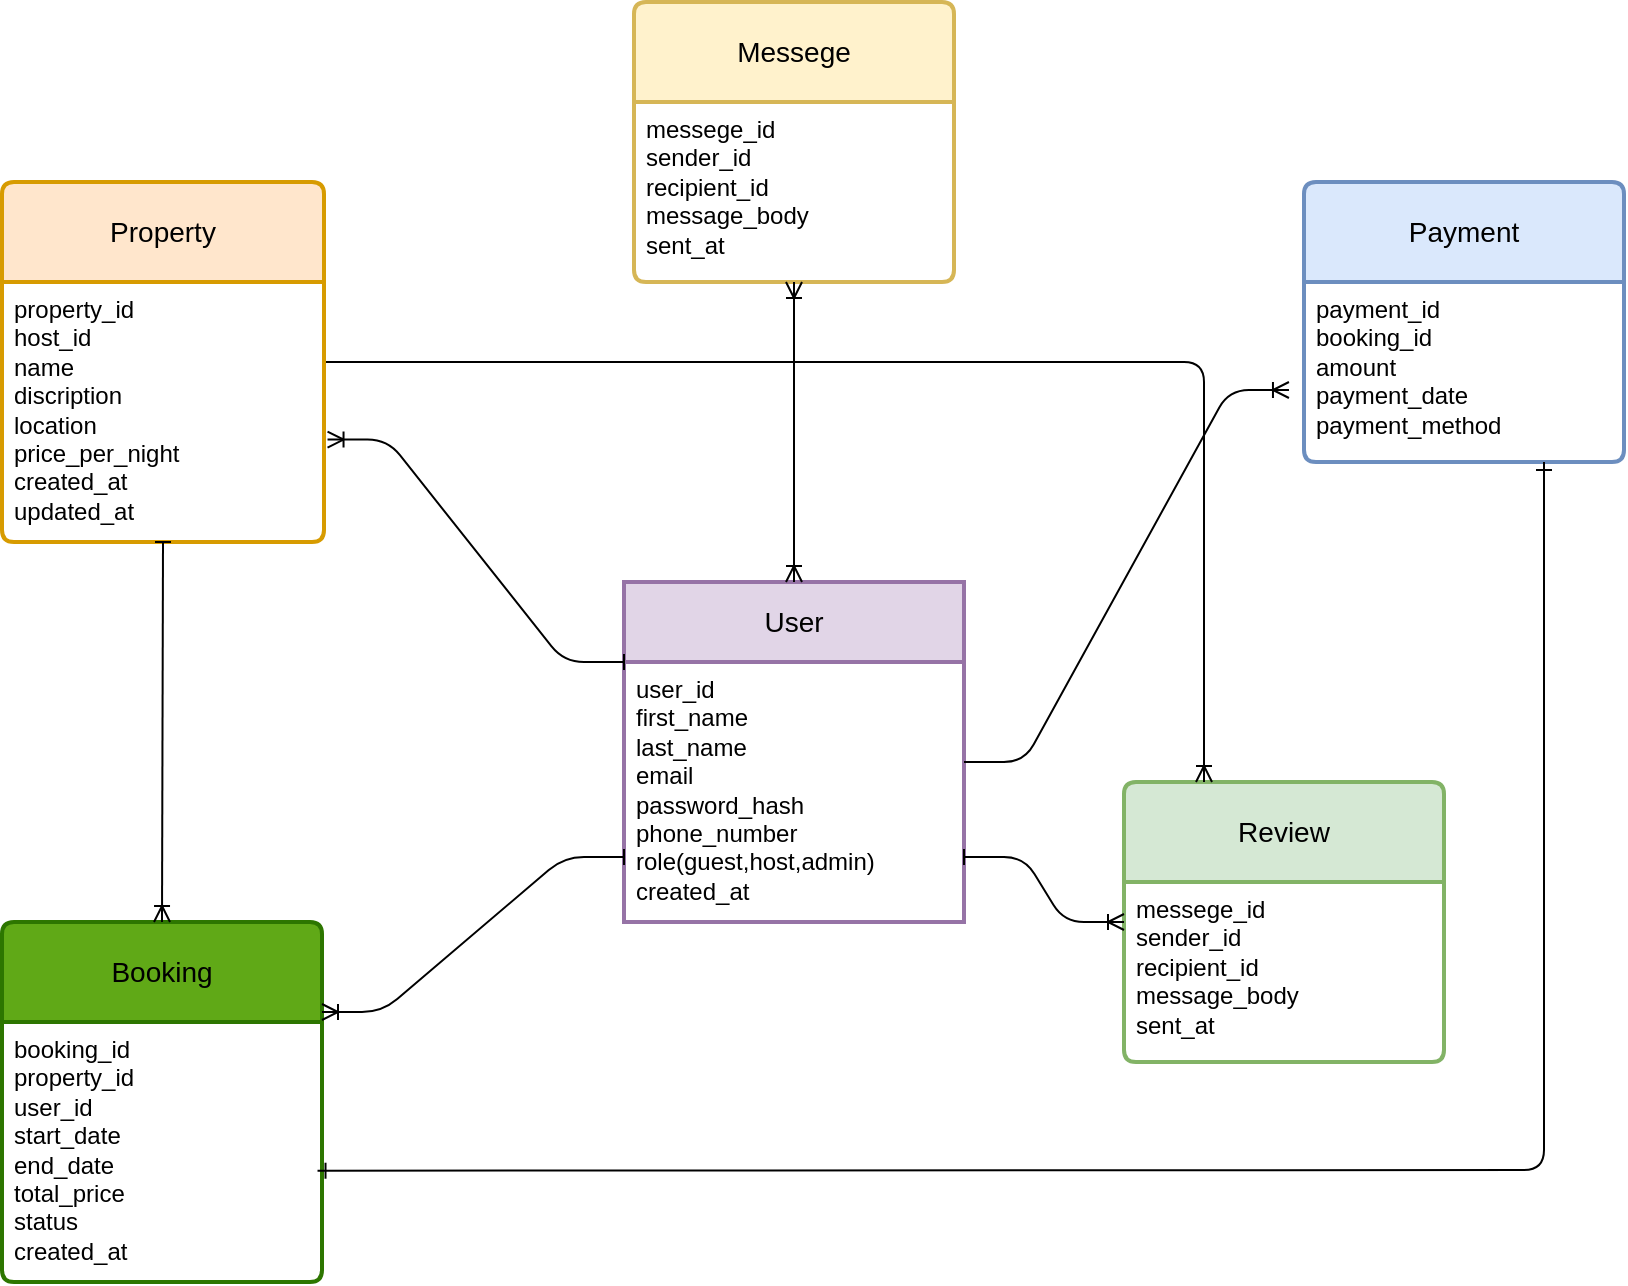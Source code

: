 <mxfile>
    <diagram id="VcinUPa8ZknS75G9WBTq" name="Page-1">
        <mxGraphModel dx="1002" dy="1663" grid="1" gridSize="10" guides="1" tooltips="1" connect="1" arrows="1" fold="1" page="1" pageScale="1" pageWidth="850" pageHeight="1100" math="0" shadow="0">
            <root>
                <mxCell id="0"/>
                <mxCell id="1" parent="0"/>
                <mxCell id="2" value="User" style="swimlane;childLayout=stackLayout;horizontal=1;startSize=40;horizontalStack=0;rounded=1;fontSize=14;fontStyle=0;strokeWidth=2;resizeParent=0;resizeLast=1;shadow=0;dashed=0;align=center;arcSize=0;whiteSpace=wrap;html=1;fillColor=#e1d5e7;strokeColor=#9673a6;" vertex="1" parent="1">
                    <mxGeometry x="320" y="220" width="170" height="170" as="geometry">
                        <mxRectangle x="320" y="220" width="80" height="40" as="alternateBounds"/>
                    </mxGeometry>
                </mxCell>
                <mxCell id="3" value="user_id&lt;div&gt;first_name&lt;/div&gt;&lt;div&gt;last_name&lt;/div&gt;&lt;div&gt;email&lt;/div&gt;&lt;div&gt;password_hash&lt;/div&gt;&lt;div&gt;phone_number&lt;/div&gt;&lt;div&gt;role(guest,host,admin)&lt;/div&gt;&lt;div&gt;created_at&lt;/div&gt;&lt;div&gt;&lt;br&gt;&lt;/div&gt;" style="align=left;strokeColor=none;fillColor=none;spacingLeft=4;fontSize=12;verticalAlign=top;resizable=0;rotatable=0;part=1;html=1;" vertex="1" parent="2">
                    <mxGeometry y="40" width="170" height="130" as="geometry"/>
                </mxCell>
                <mxCell id="4" value="Booking" style="swimlane;childLayout=stackLayout;horizontal=1;startSize=50;horizontalStack=0;rounded=1;fontSize=14;fontStyle=0;strokeWidth=2;resizeParent=0;resizeLast=1;shadow=0;dashed=0;align=center;arcSize=4;whiteSpace=wrap;html=1;fillColor=#60a917;fontColor=light-dark(#000000, #121212);strokeColor=#2D7600;gradientColor=none;labelBackgroundColor=none;swimlaneLine=1;glass=0;" vertex="1" parent="1">
                    <mxGeometry x="9" y="390" width="160" height="180" as="geometry">
                        <mxRectangle x="9" y="390" width="90" height="50" as="alternateBounds"/>
                    </mxGeometry>
                </mxCell>
                <mxCell id="5" value="booking_id&lt;div&gt;property_id&lt;/div&gt;&lt;div&gt;user_id&lt;/div&gt;&lt;div&gt;start_date&lt;/div&gt;&lt;div&gt;end_date&lt;/div&gt;&lt;div&gt;total_price&lt;/div&gt;&lt;div&gt;status&lt;/div&gt;&lt;div&gt;created_at&lt;/div&gt;" style="align=left;strokeColor=none;fillColor=none;spacingLeft=4;fontSize=12;verticalAlign=top;resizable=0;rotatable=0;part=1;html=1;" vertex="1" parent="4">
                    <mxGeometry y="50" width="160" height="130" as="geometry"/>
                </mxCell>
                <mxCell id="6" value="Payment" style="swimlane;childLayout=stackLayout;horizontal=1;startSize=50;horizontalStack=0;rounded=1;fontSize=14;fontStyle=0;strokeWidth=2;resizeParent=0;resizeLast=1;shadow=0;dashed=0;align=center;arcSize=4;whiteSpace=wrap;html=1;fillColor=#dae8fc;strokeColor=#6c8ebf;" vertex="1" parent="1">
                    <mxGeometry x="660" y="20" width="160" height="140" as="geometry">
                        <mxRectangle x="600" y="20" width="100" height="50" as="alternateBounds"/>
                    </mxGeometry>
                </mxCell>
                <mxCell id="7" value="payment_id&lt;div&gt;booking_id&lt;/div&gt;&lt;div&gt;amount&lt;/div&gt;&lt;div&gt;payment_date&lt;/div&gt;&lt;div&gt;payment_method&lt;/div&gt;" style="align=left;strokeColor=none;fillColor=none;spacingLeft=4;fontSize=12;verticalAlign=top;resizable=0;rotatable=0;part=1;html=1;" vertex="1" parent="6">
                    <mxGeometry y="50" width="160" height="90" as="geometry"/>
                </mxCell>
                <mxCell id="8" value="Review" style="swimlane;childLayout=stackLayout;horizontal=1;startSize=50;horizontalStack=0;rounded=1;fontSize=14;fontStyle=0;strokeWidth=2;resizeParent=0;resizeLast=1;shadow=0;dashed=0;align=center;arcSize=4;whiteSpace=wrap;html=1;fillColor=#d5e8d4;strokeColor=#82b366;" vertex="1" parent="1">
                    <mxGeometry x="570" y="320" width="160" height="140" as="geometry">
                        <mxRectangle x="605" y="390" width="90" height="50" as="alternateBounds"/>
                    </mxGeometry>
                </mxCell>
                <mxCell id="9" value="messege_id&lt;div&gt;sender_id&lt;/div&gt;&lt;div&gt;recipient_id&lt;/div&gt;&lt;div&gt;message_body&lt;/div&gt;&lt;div&gt;sent_at&lt;/div&gt;" style="align=left;strokeColor=none;fillColor=none;spacingLeft=4;fontSize=12;verticalAlign=top;resizable=0;rotatable=0;part=1;html=1;" vertex="1" parent="8">
                    <mxGeometry y="50" width="160" height="90" as="geometry"/>
                </mxCell>
                <mxCell id="32" style="edgeStyle=none;html=1;entryX=0.25;entryY=0;entryDx=0;entryDy=0;endArrow=ERoneToMany;endFill=0;startArrow=baseDash;startFill=0;" edge="1" parent="1" source="10" target="8">
                    <mxGeometry relative="1" as="geometry">
                        <Array as="points">
                            <mxPoint x="610" y="110"/>
                        </Array>
                    </mxGeometry>
                </mxCell>
                <mxCell id="10" value="Property" style="swimlane;childLayout=stackLayout;horizontal=1;startSize=50;horizontalStack=0;rounded=1;fontSize=14;fontStyle=0;strokeWidth=2;resizeParent=0;resizeLast=1;shadow=0;dashed=0;align=center;arcSize=4;whiteSpace=wrap;html=1;fillColor=#ffe6cc;strokeColor=#d79b00;" vertex="1" parent="1">
                    <mxGeometry x="9" y="20" width="161" height="180" as="geometry">
                        <mxRectangle x="9" y="20" width="90" height="50" as="alternateBounds"/>
                    </mxGeometry>
                </mxCell>
                <mxCell id="11" value="property_id&lt;div&gt;host_id&lt;/div&gt;&lt;div&gt;name&lt;/div&gt;&lt;div&gt;discription&lt;/div&gt;&lt;div&gt;location&lt;/div&gt;&lt;div&gt;price_per_night&lt;/div&gt;&lt;div&gt;created_at&lt;/div&gt;&lt;div&gt;updated_at&lt;/div&gt;" style="align=left;strokeColor=none;fillColor=none;spacingLeft=4;fontSize=12;verticalAlign=top;resizable=0;rotatable=0;part=1;html=1;" vertex="1" parent="10">
                    <mxGeometry y="50" width="161" height="130" as="geometry"/>
                </mxCell>
                <mxCell id="18" value="" style="edgeStyle=entityRelationEdgeStyle;fontSize=12;html=1;endArrow=ERoneToMany;entryX=-0.047;entryY=0.6;entryDx=0;entryDy=0;entryPerimeter=0;" edge="1" parent="1" target="7">
                    <mxGeometry width="100" height="100" relative="1" as="geometry">
                        <mxPoint x="490" y="310" as="sourcePoint"/>
                        <mxPoint x="640" y="210" as="targetPoint"/>
                        <Array as="points">
                            <mxPoint x="620" y="220"/>
                            <mxPoint x="580" y="170"/>
                        </Array>
                    </mxGeometry>
                </mxCell>
                <mxCell id="19" style="edgeStyle=entityRelationEdgeStyle;html=1;exitX=1;exitY=0.75;exitDx=0;exitDy=0;endArrow=ERoneToMany;endFill=0;startArrow=baseDash;startFill=0;" edge="1" parent="1" source="3" target="8">
                    <mxGeometry relative="1" as="geometry"/>
                </mxCell>
                <mxCell id="20" style="edgeStyle=entityRelationEdgeStyle;html=1;exitX=0;exitY=0.75;exitDx=0;exitDy=0;entryX=1;entryY=0.25;entryDx=0;entryDy=0;startArrow=baseDash;startFill=0;endArrow=ERoneToMany;endFill=0;" edge="1" parent="1" source="3" target="4">
                    <mxGeometry relative="1" as="geometry"/>
                </mxCell>
                <mxCell id="21" style="edgeStyle=entityRelationEdgeStyle;html=1;exitX=0;exitY=0;exitDx=0;exitDy=0;entryX=1.011;entryY=0.606;entryDx=0;entryDy=0;entryPerimeter=0;endArrow=ERoneToMany;endFill=0;startArrow=baseDash;startFill=0;" edge="1" parent="1" source="3" target="11">
                    <mxGeometry relative="1" as="geometry"/>
                </mxCell>
                <mxCell id="23" style="html=1;exitX=0.5;exitY=1;exitDx=0;exitDy=0;entryX=0.5;entryY=0;entryDx=0;entryDy=0;endArrow=ERoneToMany;endFill=0;startArrow=baseDash;startFill=0;" edge="1" parent="1" source="11" target="4">
                    <mxGeometry relative="1" as="geometry"/>
                </mxCell>
                <mxCell id="26" style="edgeStyle=none;html=1;exitX=0.75;exitY=1;exitDx=0;exitDy=0;entryX=0.986;entryY=0.572;entryDx=0;entryDy=0;entryPerimeter=0;endArrow=ERone;endFill=0;startArrow=ERone;startFill=0;" edge="1" parent="1" source="7" target="5">
                    <mxGeometry relative="1" as="geometry">
                        <Array as="points">
                            <mxPoint x="780" y="514"/>
                        </Array>
                    </mxGeometry>
                </mxCell>
                <mxCell id="28" value="Messege" style="swimlane;childLayout=stackLayout;horizontal=1;startSize=50;horizontalStack=0;rounded=1;fontSize=14;fontStyle=0;strokeWidth=2;resizeParent=0;resizeLast=1;shadow=0;dashed=0;align=center;arcSize=4;whiteSpace=wrap;html=1;fillColor=#fff2cc;strokeColor=#d6b656;" vertex="1" parent="1">
                    <mxGeometry x="325" y="-70" width="160" height="140" as="geometry"/>
                </mxCell>
                <mxCell id="29" value="&lt;span style=&quot;color: rgb(0, 0, 0);&quot;&gt;messege_id&lt;/span&gt;&lt;div&gt;sender_id&lt;/div&gt;&lt;div&gt;recipient_id&lt;/div&gt;&lt;div&gt;message_body&lt;/div&gt;&lt;div&gt;sent_at&lt;/div&gt;" style="align=left;strokeColor=none;fillColor=none;spacingLeft=4;fontSize=12;verticalAlign=top;resizable=0;rotatable=0;part=1;html=1;" vertex="1" parent="28">
                    <mxGeometry y="50" width="160" height="90" as="geometry"/>
                </mxCell>
                <mxCell id="31" style="edgeStyle=none;html=1;exitX=0.5;exitY=1;exitDx=0;exitDy=0;entryX=0.5;entryY=0;entryDx=0;entryDy=0;endArrow=ERoneToMany;endFill=0;startArrow=ERoneToMany;startFill=0;" edge="1" parent="1" source="29" target="2">
                    <mxGeometry relative="1" as="geometry"/>
                </mxCell>
            </root>
        </mxGraphModel>
    </diagram>
</mxfile>